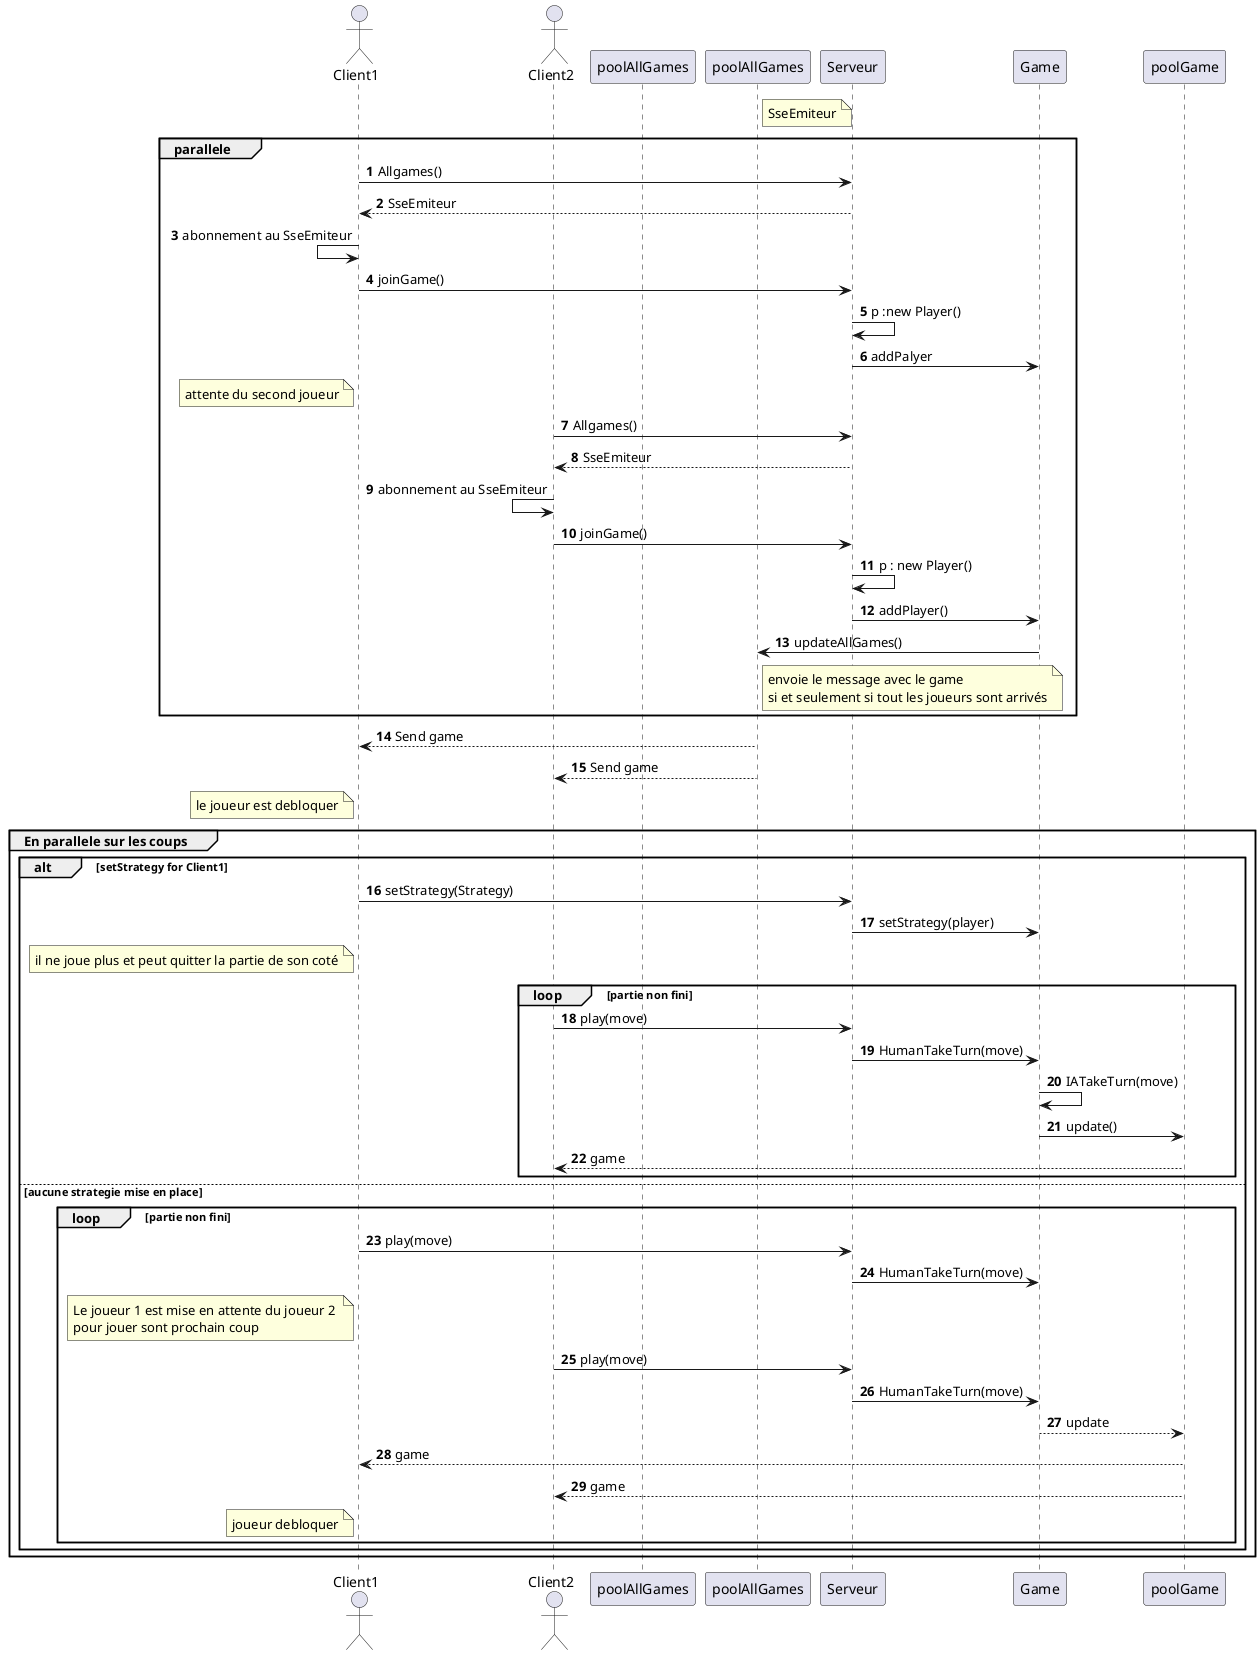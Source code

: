 @startuml
'https://plantuml.com/sequence-diagram

autonumber
Actor Client1
Actor Client2
participant poolAllGames as SseEmiteur
note right of poolAllGames : SseEmiteur
group parallele
    Client1 -> Serveur : Allgames()
    Serveur --> Client1 : SseEmiteur
    Client1 <-Client1 : abonnement au SseEmiteur
    Client1 -> Serveur : joinGame()
    Serveur -> Serveur :  p :new Player()
    Serveur -> Game : addPalyer
    note left of Client1 : attente du second joueur
    Client2 -> Serveur :  Allgames()
    Serveur --> Client2 : SseEmiteur
    Client2 <-Client2 : abonnement au SseEmiteur
    Client2 -> Serveur : joinGame()
    Serveur -> Serveur : p : new Player()
    Serveur -> Game : addPlayer()
    Game -> poolAllGames : updateAllGames()
    note right poolAllGames : envoie le message avec le game \nsi et seulement si tout les joueurs sont arrivés
end
poolAllGames-->Client1 : Send game
poolAllGames --> Client2 : Send game
note left of Client1 : le joueur est debloquer
group En parallele sur les coups
        alt setStrategy for Client1
            Client1 ->  Serveur : setStrategy(Strategy)
            Serveur -> Game : setStrategy(player)
            note left of Client1 : il ne joue plus et peut quitter la partie de son coté
            loop partie non fini
            Client2 -> Serveur : play(move)
            Serveur -> Game : HumanTakeTurn(move)
            Game -> Game : IATakeTurn(move)
            Game -> poolGame : update()
            poolGame --> Client2  : game
            end
        else aucune strategie mise en place
        loop  partie non fini
            Client1 -> Serveur : play(move)
            Serveur ->Game : HumanTakeTurn(move)
            note left of Client1 : Le joueur 1 est mise en attente du joueur 2 \npour jouer sont prochain coup
            Client2 -> Serveur : play(move)
            Serveur ->Game : HumanTakeTurn(move)
            Game --> poolGame : update
            poolGame --> Client1 : game
            poolGame --> Client2 : game
            note left of Client1 : joueur debloquer
        end
        end
end



@enduml